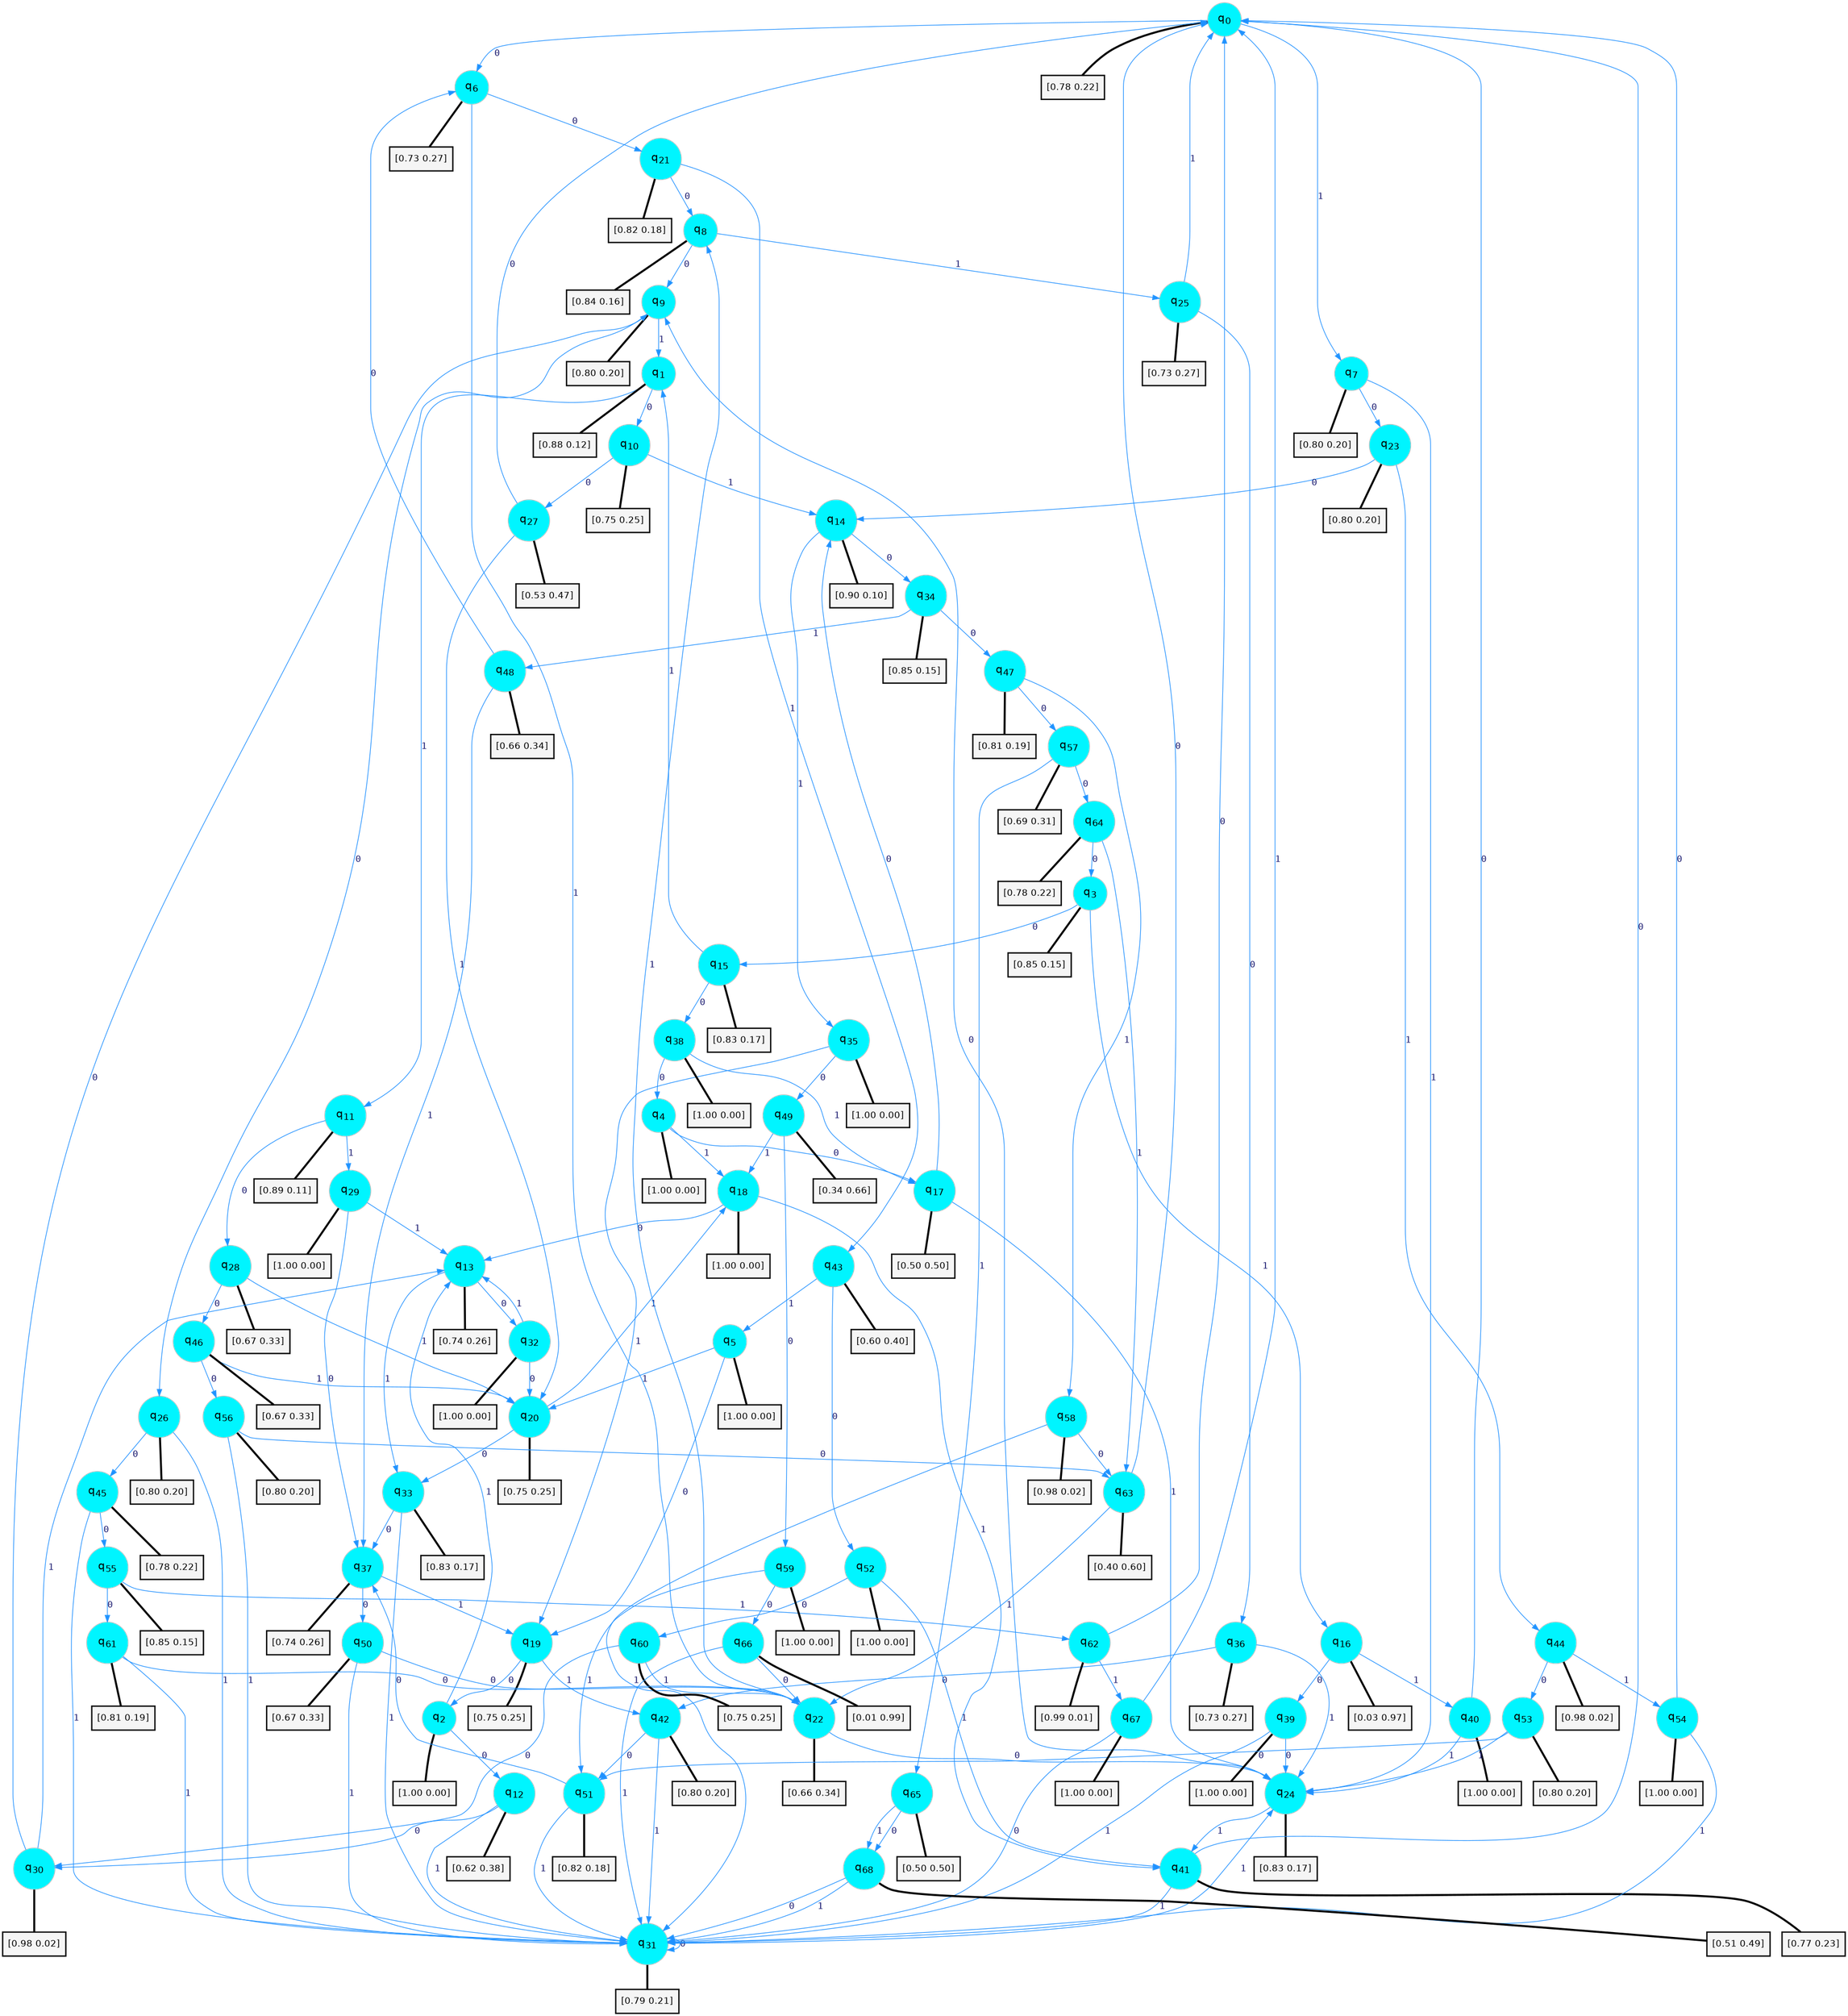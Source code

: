 digraph G {
graph [
bgcolor=transparent, dpi=300, rankdir=TD, size="40,25"];
node [
color=gray, fillcolor=turquoise1, fontcolor=black, fontname=Helvetica, fontsize=16, fontweight=bold, shape=circle, style=filled];
edge [
arrowsize=1, color=dodgerblue1, fontcolor=midnightblue, fontname=courier, fontweight=bold, penwidth=1, style=solid, weight=20];
0[label=<q<SUB>0</SUB>>];
1[label=<q<SUB>1</SUB>>];
2[label=<q<SUB>2</SUB>>];
3[label=<q<SUB>3</SUB>>];
4[label=<q<SUB>4</SUB>>];
5[label=<q<SUB>5</SUB>>];
6[label=<q<SUB>6</SUB>>];
7[label=<q<SUB>7</SUB>>];
8[label=<q<SUB>8</SUB>>];
9[label=<q<SUB>9</SUB>>];
10[label=<q<SUB>10</SUB>>];
11[label=<q<SUB>11</SUB>>];
12[label=<q<SUB>12</SUB>>];
13[label=<q<SUB>13</SUB>>];
14[label=<q<SUB>14</SUB>>];
15[label=<q<SUB>15</SUB>>];
16[label=<q<SUB>16</SUB>>];
17[label=<q<SUB>17</SUB>>];
18[label=<q<SUB>18</SUB>>];
19[label=<q<SUB>19</SUB>>];
20[label=<q<SUB>20</SUB>>];
21[label=<q<SUB>21</SUB>>];
22[label=<q<SUB>22</SUB>>];
23[label=<q<SUB>23</SUB>>];
24[label=<q<SUB>24</SUB>>];
25[label=<q<SUB>25</SUB>>];
26[label=<q<SUB>26</SUB>>];
27[label=<q<SUB>27</SUB>>];
28[label=<q<SUB>28</SUB>>];
29[label=<q<SUB>29</SUB>>];
30[label=<q<SUB>30</SUB>>];
31[label=<q<SUB>31</SUB>>];
32[label=<q<SUB>32</SUB>>];
33[label=<q<SUB>33</SUB>>];
34[label=<q<SUB>34</SUB>>];
35[label=<q<SUB>35</SUB>>];
36[label=<q<SUB>36</SUB>>];
37[label=<q<SUB>37</SUB>>];
38[label=<q<SUB>38</SUB>>];
39[label=<q<SUB>39</SUB>>];
40[label=<q<SUB>40</SUB>>];
41[label=<q<SUB>41</SUB>>];
42[label=<q<SUB>42</SUB>>];
43[label=<q<SUB>43</SUB>>];
44[label=<q<SUB>44</SUB>>];
45[label=<q<SUB>45</SUB>>];
46[label=<q<SUB>46</SUB>>];
47[label=<q<SUB>47</SUB>>];
48[label=<q<SUB>48</SUB>>];
49[label=<q<SUB>49</SUB>>];
50[label=<q<SUB>50</SUB>>];
51[label=<q<SUB>51</SUB>>];
52[label=<q<SUB>52</SUB>>];
53[label=<q<SUB>53</SUB>>];
54[label=<q<SUB>54</SUB>>];
55[label=<q<SUB>55</SUB>>];
56[label=<q<SUB>56</SUB>>];
57[label=<q<SUB>57</SUB>>];
58[label=<q<SUB>58</SUB>>];
59[label=<q<SUB>59</SUB>>];
60[label=<q<SUB>60</SUB>>];
61[label=<q<SUB>61</SUB>>];
62[label=<q<SUB>62</SUB>>];
63[label=<q<SUB>63</SUB>>];
64[label=<q<SUB>64</SUB>>];
65[label=<q<SUB>65</SUB>>];
66[label=<q<SUB>66</SUB>>];
67[label=<q<SUB>67</SUB>>];
68[label=<q<SUB>68</SUB>>];
69[label="[0.78 0.22]", shape=box,fontcolor=black, fontname=Helvetica, fontsize=14, penwidth=2, fillcolor=whitesmoke,color=black];
70[label="[0.88 0.12]", shape=box,fontcolor=black, fontname=Helvetica, fontsize=14, penwidth=2, fillcolor=whitesmoke,color=black];
71[label="[1.00 0.00]", shape=box,fontcolor=black, fontname=Helvetica, fontsize=14, penwidth=2, fillcolor=whitesmoke,color=black];
72[label="[0.85 0.15]", shape=box,fontcolor=black, fontname=Helvetica, fontsize=14, penwidth=2, fillcolor=whitesmoke,color=black];
73[label="[1.00 0.00]", shape=box,fontcolor=black, fontname=Helvetica, fontsize=14, penwidth=2, fillcolor=whitesmoke,color=black];
74[label="[1.00 0.00]", shape=box,fontcolor=black, fontname=Helvetica, fontsize=14, penwidth=2, fillcolor=whitesmoke,color=black];
75[label="[0.73 0.27]", shape=box,fontcolor=black, fontname=Helvetica, fontsize=14, penwidth=2, fillcolor=whitesmoke,color=black];
76[label="[0.80 0.20]", shape=box,fontcolor=black, fontname=Helvetica, fontsize=14, penwidth=2, fillcolor=whitesmoke,color=black];
77[label="[0.84 0.16]", shape=box,fontcolor=black, fontname=Helvetica, fontsize=14, penwidth=2, fillcolor=whitesmoke,color=black];
78[label="[0.80 0.20]", shape=box,fontcolor=black, fontname=Helvetica, fontsize=14, penwidth=2, fillcolor=whitesmoke,color=black];
79[label="[0.75 0.25]", shape=box,fontcolor=black, fontname=Helvetica, fontsize=14, penwidth=2, fillcolor=whitesmoke,color=black];
80[label="[0.89 0.11]", shape=box,fontcolor=black, fontname=Helvetica, fontsize=14, penwidth=2, fillcolor=whitesmoke,color=black];
81[label="[0.62 0.38]", shape=box,fontcolor=black, fontname=Helvetica, fontsize=14, penwidth=2, fillcolor=whitesmoke,color=black];
82[label="[0.74 0.26]", shape=box,fontcolor=black, fontname=Helvetica, fontsize=14, penwidth=2, fillcolor=whitesmoke,color=black];
83[label="[0.90 0.10]", shape=box,fontcolor=black, fontname=Helvetica, fontsize=14, penwidth=2, fillcolor=whitesmoke,color=black];
84[label="[0.83 0.17]", shape=box,fontcolor=black, fontname=Helvetica, fontsize=14, penwidth=2, fillcolor=whitesmoke,color=black];
85[label="[0.03 0.97]", shape=box,fontcolor=black, fontname=Helvetica, fontsize=14, penwidth=2, fillcolor=whitesmoke,color=black];
86[label="[0.50 0.50]", shape=box,fontcolor=black, fontname=Helvetica, fontsize=14, penwidth=2, fillcolor=whitesmoke,color=black];
87[label="[1.00 0.00]", shape=box,fontcolor=black, fontname=Helvetica, fontsize=14, penwidth=2, fillcolor=whitesmoke,color=black];
88[label="[0.75 0.25]", shape=box,fontcolor=black, fontname=Helvetica, fontsize=14, penwidth=2, fillcolor=whitesmoke,color=black];
89[label="[0.75 0.25]", shape=box,fontcolor=black, fontname=Helvetica, fontsize=14, penwidth=2, fillcolor=whitesmoke,color=black];
90[label="[0.82 0.18]", shape=box,fontcolor=black, fontname=Helvetica, fontsize=14, penwidth=2, fillcolor=whitesmoke,color=black];
91[label="[0.66 0.34]", shape=box,fontcolor=black, fontname=Helvetica, fontsize=14, penwidth=2, fillcolor=whitesmoke,color=black];
92[label="[0.80 0.20]", shape=box,fontcolor=black, fontname=Helvetica, fontsize=14, penwidth=2, fillcolor=whitesmoke,color=black];
93[label="[0.83 0.17]", shape=box,fontcolor=black, fontname=Helvetica, fontsize=14, penwidth=2, fillcolor=whitesmoke,color=black];
94[label="[0.73 0.27]", shape=box,fontcolor=black, fontname=Helvetica, fontsize=14, penwidth=2, fillcolor=whitesmoke,color=black];
95[label="[0.80 0.20]", shape=box,fontcolor=black, fontname=Helvetica, fontsize=14, penwidth=2, fillcolor=whitesmoke,color=black];
96[label="[0.53 0.47]", shape=box,fontcolor=black, fontname=Helvetica, fontsize=14, penwidth=2, fillcolor=whitesmoke,color=black];
97[label="[0.67 0.33]", shape=box,fontcolor=black, fontname=Helvetica, fontsize=14, penwidth=2, fillcolor=whitesmoke,color=black];
98[label="[1.00 0.00]", shape=box,fontcolor=black, fontname=Helvetica, fontsize=14, penwidth=2, fillcolor=whitesmoke,color=black];
99[label="[0.98 0.02]", shape=box,fontcolor=black, fontname=Helvetica, fontsize=14, penwidth=2, fillcolor=whitesmoke,color=black];
100[label="[0.79 0.21]", shape=box,fontcolor=black, fontname=Helvetica, fontsize=14, penwidth=2, fillcolor=whitesmoke,color=black];
101[label="[1.00 0.00]", shape=box,fontcolor=black, fontname=Helvetica, fontsize=14, penwidth=2, fillcolor=whitesmoke,color=black];
102[label="[0.83 0.17]", shape=box,fontcolor=black, fontname=Helvetica, fontsize=14, penwidth=2, fillcolor=whitesmoke,color=black];
103[label="[0.85 0.15]", shape=box,fontcolor=black, fontname=Helvetica, fontsize=14, penwidth=2, fillcolor=whitesmoke,color=black];
104[label="[1.00 0.00]", shape=box,fontcolor=black, fontname=Helvetica, fontsize=14, penwidth=2, fillcolor=whitesmoke,color=black];
105[label="[0.73 0.27]", shape=box,fontcolor=black, fontname=Helvetica, fontsize=14, penwidth=2, fillcolor=whitesmoke,color=black];
106[label="[0.74 0.26]", shape=box,fontcolor=black, fontname=Helvetica, fontsize=14, penwidth=2, fillcolor=whitesmoke,color=black];
107[label="[1.00 0.00]", shape=box,fontcolor=black, fontname=Helvetica, fontsize=14, penwidth=2, fillcolor=whitesmoke,color=black];
108[label="[1.00 0.00]", shape=box,fontcolor=black, fontname=Helvetica, fontsize=14, penwidth=2, fillcolor=whitesmoke,color=black];
109[label="[1.00 0.00]", shape=box,fontcolor=black, fontname=Helvetica, fontsize=14, penwidth=2, fillcolor=whitesmoke,color=black];
110[label="[0.77 0.23]", shape=box,fontcolor=black, fontname=Helvetica, fontsize=14, penwidth=2, fillcolor=whitesmoke,color=black];
111[label="[0.80 0.20]", shape=box,fontcolor=black, fontname=Helvetica, fontsize=14, penwidth=2, fillcolor=whitesmoke,color=black];
112[label="[0.60 0.40]", shape=box,fontcolor=black, fontname=Helvetica, fontsize=14, penwidth=2, fillcolor=whitesmoke,color=black];
113[label="[0.98 0.02]", shape=box,fontcolor=black, fontname=Helvetica, fontsize=14, penwidth=2, fillcolor=whitesmoke,color=black];
114[label="[0.78 0.22]", shape=box,fontcolor=black, fontname=Helvetica, fontsize=14, penwidth=2, fillcolor=whitesmoke,color=black];
115[label="[0.67 0.33]", shape=box,fontcolor=black, fontname=Helvetica, fontsize=14, penwidth=2, fillcolor=whitesmoke,color=black];
116[label="[0.81 0.19]", shape=box,fontcolor=black, fontname=Helvetica, fontsize=14, penwidth=2, fillcolor=whitesmoke,color=black];
117[label="[0.66 0.34]", shape=box,fontcolor=black, fontname=Helvetica, fontsize=14, penwidth=2, fillcolor=whitesmoke,color=black];
118[label="[0.34 0.66]", shape=box,fontcolor=black, fontname=Helvetica, fontsize=14, penwidth=2, fillcolor=whitesmoke,color=black];
119[label="[0.67 0.33]", shape=box,fontcolor=black, fontname=Helvetica, fontsize=14, penwidth=2, fillcolor=whitesmoke,color=black];
120[label="[0.82 0.18]", shape=box,fontcolor=black, fontname=Helvetica, fontsize=14, penwidth=2, fillcolor=whitesmoke,color=black];
121[label="[1.00 0.00]", shape=box,fontcolor=black, fontname=Helvetica, fontsize=14, penwidth=2, fillcolor=whitesmoke,color=black];
122[label="[0.80 0.20]", shape=box,fontcolor=black, fontname=Helvetica, fontsize=14, penwidth=2, fillcolor=whitesmoke,color=black];
123[label="[1.00 0.00]", shape=box,fontcolor=black, fontname=Helvetica, fontsize=14, penwidth=2, fillcolor=whitesmoke,color=black];
124[label="[0.85 0.15]", shape=box,fontcolor=black, fontname=Helvetica, fontsize=14, penwidth=2, fillcolor=whitesmoke,color=black];
125[label="[0.80 0.20]", shape=box,fontcolor=black, fontname=Helvetica, fontsize=14, penwidth=2, fillcolor=whitesmoke,color=black];
126[label="[0.69 0.31]", shape=box,fontcolor=black, fontname=Helvetica, fontsize=14, penwidth=2, fillcolor=whitesmoke,color=black];
127[label="[0.98 0.02]", shape=box,fontcolor=black, fontname=Helvetica, fontsize=14, penwidth=2, fillcolor=whitesmoke,color=black];
128[label="[1.00 0.00]", shape=box,fontcolor=black, fontname=Helvetica, fontsize=14, penwidth=2, fillcolor=whitesmoke,color=black];
129[label="[0.75 0.25]", shape=box,fontcolor=black, fontname=Helvetica, fontsize=14, penwidth=2, fillcolor=whitesmoke,color=black];
130[label="[0.81 0.19]", shape=box,fontcolor=black, fontname=Helvetica, fontsize=14, penwidth=2, fillcolor=whitesmoke,color=black];
131[label="[0.99 0.01]", shape=box,fontcolor=black, fontname=Helvetica, fontsize=14, penwidth=2, fillcolor=whitesmoke,color=black];
132[label="[0.40 0.60]", shape=box,fontcolor=black, fontname=Helvetica, fontsize=14, penwidth=2, fillcolor=whitesmoke,color=black];
133[label="[0.78 0.22]", shape=box,fontcolor=black, fontname=Helvetica, fontsize=14, penwidth=2, fillcolor=whitesmoke,color=black];
134[label="[0.50 0.50]", shape=box,fontcolor=black, fontname=Helvetica, fontsize=14, penwidth=2, fillcolor=whitesmoke,color=black];
135[label="[0.01 0.99]", shape=box,fontcolor=black, fontname=Helvetica, fontsize=14, penwidth=2, fillcolor=whitesmoke,color=black];
136[label="[1.00 0.00]", shape=box,fontcolor=black, fontname=Helvetica, fontsize=14, penwidth=2, fillcolor=whitesmoke,color=black];
137[label="[0.51 0.49]", shape=box,fontcolor=black, fontname=Helvetica, fontsize=14, penwidth=2, fillcolor=whitesmoke,color=black];
0->6 [label=0];
0->7 [label=1];
0->69 [arrowhead=none, penwidth=3,color=black];
1->10 [label=0];
1->11 [label=1];
1->70 [arrowhead=none, penwidth=3,color=black];
2->12 [label=0];
2->13 [label=1];
2->71 [arrowhead=none, penwidth=3,color=black];
3->15 [label=0];
3->16 [label=1];
3->72 [arrowhead=none, penwidth=3,color=black];
4->17 [label=0];
4->18 [label=1];
4->73 [arrowhead=none, penwidth=3,color=black];
5->19 [label=0];
5->20 [label=1];
5->74 [arrowhead=none, penwidth=3,color=black];
6->21 [label=0];
6->22 [label=1];
6->75 [arrowhead=none, penwidth=3,color=black];
7->23 [label=0];
7->24 [label=1];
7->76 [arrowhead=none, penwidth=3,color=black];
8->9 [label=0];
8->25 [label=1];
8->77 [arrowhead=none, penwidth=3,color=black];
9->26 [label=0];
9->1 [label=1];
9->78 [arrowhead=none, penwidth=3,color=black];
10->27 [label=0];
10->14 [label=1];
10->79 [arrowhead=none, penwidth=3,color=black];
11->28 [label=0];
11->29 [label=1];
11->80 [arrowhead=none, penwidth=3,color=black];
12->30 [label=0];
12->31 [label=1];
12->81 [arrowhead=none, penwidth=3,color=black];
13->32 [label=0];
13->33 [label=1];
13->82 [arrowhead=none, penwidth=3,color=black];
14->34 [label=0];
14->35 [label=1];
14->83 [arrowhead=none, penwidth=3,color=black];
15->38 [label=0];
15->1 [label=1];
15->84 [arrowhead=none, penwidth=3,color=black];
16->39 [label=0];
16->40 [label=1];
16->85 [arrowhead=none, penwidth=3,color=black];
17->14 [label=0];
17->24 [label=1];
17->86 [arrowhead=none, penwidth=3,color=black];
18->13 [label=0];
18->41 [label=1];
18->87 [arrowhead=none, penwidth=3,color=black];
19->2 [label=0];
19->42 [label=1];
19->88 [arrowhead=none, penwidth=3,color=black];
20->33 [label=0];
20->18 [label=1];
20->89 [arrowhead=none, penwidth=3,color=black];
21->8 [label=0];
21->43 [label=1];
21->90 [arrowhead=none, penwidth=3,color=black];
22->24 [label=0];
22->8 [label=1];
22->91 [arrowhead=none, penwidth=3,color=black];
23->14 [label=0];
23->44 [label=1];
23->92 [arrowhead=none, penwidth=3,color=black];
24->9 [label=0];
24->41 [label=1];
24->93 [arrowhead=none, penwidth=3,color=black];
25->36 [label=0];
25->0 [label=1];
25->94 [arrowhead=none, penwidth=3,color=black];
26->45 [label=0];
26->31 [label=1];
26->95 [arrowhead=none, penwidth=3,color=black];
27->0 [label=0];
27->20 [label=1];
27->96 [arrowhead=none, penwidth=3,color=black];
28->46 [label=0];
28->20 [label=1];
28->97 [arrowhead=none, penwidth=3,color=black];
29->37 [label=0];
29->13 [label=1];
29->98 [arrowhead=none, penwidth=3,color=black];
30->9 [label=0];
30->13 [label=1];
30->99 [arrowhead=none, penwidth=3,color=black];
31->31 [label=0];
31->24 [label=1];
31->100 [arrowhead=none, penwidth=3,color=black];
32->20 [label=0];
32->13 [label=1];
32->101 [arrowhead=none, penwidth=3,color=black];
33->37 [label=0];
33->31 [label=1];
33->102 [arrowhead=none, penwidth=3,color=black];
34->47 [label=0];
34->48 [label=1];
34->103 [arrowhead=none, penwidth=3,color=black];
35->49 [label=0];
35->19 [label=1];
35->104 [arrowhead=none, penwidth=3,color=black];
36->42 [label=0];
36->24 [label=1];
36->105 [arrowhead=none, penwidth=3,color=black];
37->50 [label=0];
37->19 [label=1];
37->106 [arrowhead=none, penwidth=3,color=black];
38->4 [label=0];
38->17 [label=1];
38->107 [arrowhead=none, penwidth=3,color=black];
39->24 [label=0];
39->31 [label=1];
39->108 [arrowhead=none, penwidth=3,color=black];
40->0 [label=0];
40->24 [label=1];
40->109 [arrowhead=none, penwidth=3,color=black];
41->0 [label=0];
41->31 [label=1];
41->110 [arrowhead=none, penwidth=3,color=black];
42->51 [label=0];
42->31 [label=1];
42->111 [arrowhead=none, penwidth=3,color=black];
43->52 [label=0];
43->5 [label=1];
43->112 [arrowhead=none, penwidth=3,color=black];
44->53 [label=0];
44->54 [label=1];
44->113 [arrowhead=none, penwidth=3,color=black];
45->55 [label=0];
45->31 [label=1];
45->114 [arrowhead=none, penwidth=3,color=black];
46->56 [label=0];
46->20 [label=1];
46->115 [arrowhead=none, penwidth=3,color=black];
47->57 [label=0];
47->58 [label=1];
47->116 [arrowhead=none, penwidth=3,color=black];
48->6 [label=0];
48->37 [label=1];
48->117 [arrowhead=none, penwidth=3,color=black];
49->59 [label=0];
49->18 [label=1];
49->118 [arrowhead=none, penwidth=3,color=black];
50->22 [label=0];
50->31 [label=1];
50->119 [arrowhead=none, penwidth=3,color=black];
51->37 [label=0];
51->31 [label=1];
51->120 [arrowhead=none, penwidth=3,color=black];
52->60 [label=0];
52->41 [label=1];
52->121 [arrowhead=none, penwidth=3,color=black];
53->51 [label=0];
53->24 [label=1];
53->122 [arrowhead=none, penwidth=3,color=black];
54->0 [label=0];
54->31 [label=1];
54->123 [arrowhead=none, penwidth=3,color=black];
55->61 [label=0];
55->62 [label=1];
55->124 [arrowhead=none, penwidth=3,color=black];
56->63 [label=0];
56->31 [label=1];
56->125 [arrowhead=none, penwidth=3,color=black];
57->64 [label=0];
57->65 [label=1];
57->126 [arrowhead=none, penwidth=3,color=black];
58->63 [label=0];
58->31 [label=1];
58->127 [arrowhead=none, penwidth=3,color=black];
59->66 [label=0];
59->51 [label=1];
59->128 [arrowhead=none, penwidth=3,color=black];
60->30 [label=0];
60->22 [label=1];
60->129 [arrowhead=none, penwidth=3,color=black];
61->22 [label=0];
61->31 [label=1];
61->130 [arrowhead=none, penwidth=3,color=black];
62->0 [label=0];
62->67 [label=1];
62->131 [arrowhead=none, penwidth=3,color=black];
63->0 [label=0];
63->22 [label=1];
63->132 [arrowhead=none, penwidth=3,color=black];
64->3 [label=0];
64->63 [label=1];
64->133 [arrowhead=none, penwidth=3,color=black];
65->68 [label=0];
65->68 [label=1];
65->134 [arrowhead=none, penwidth=3,color=black];
66->22 [label=0];
66->31 [label=1];
66->135 [arrowhead=none, penwidth=3,color=black];
67->31 [label=0];
67->0 [label=1];
67->136 [arrowhead=none, penwidth=3,color=black];
68->31 [label=0];
68->31 [label=1];
68->137 [arrowhead=none, penwidth=3,color=black];
}
